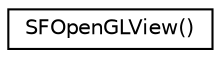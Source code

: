digraph "Graphical Class Hierarchy"
{
 // LATEX_PDF_SIZE
  edge [fontname="Helvetica",fontsize="10",labelfontname="Helvetica",labelfontsize="10"];
  node [fontname="Helvetica",fontsize="10",shape=record];
  rankdir="LR";
  Node0 [label="SFOpenGLView()",height=0.2,width=0.4,color="black", fillcolor="white", style="filled",URL="$categorySFOpenGLView_07_08.html",tooltip=" "];
}
